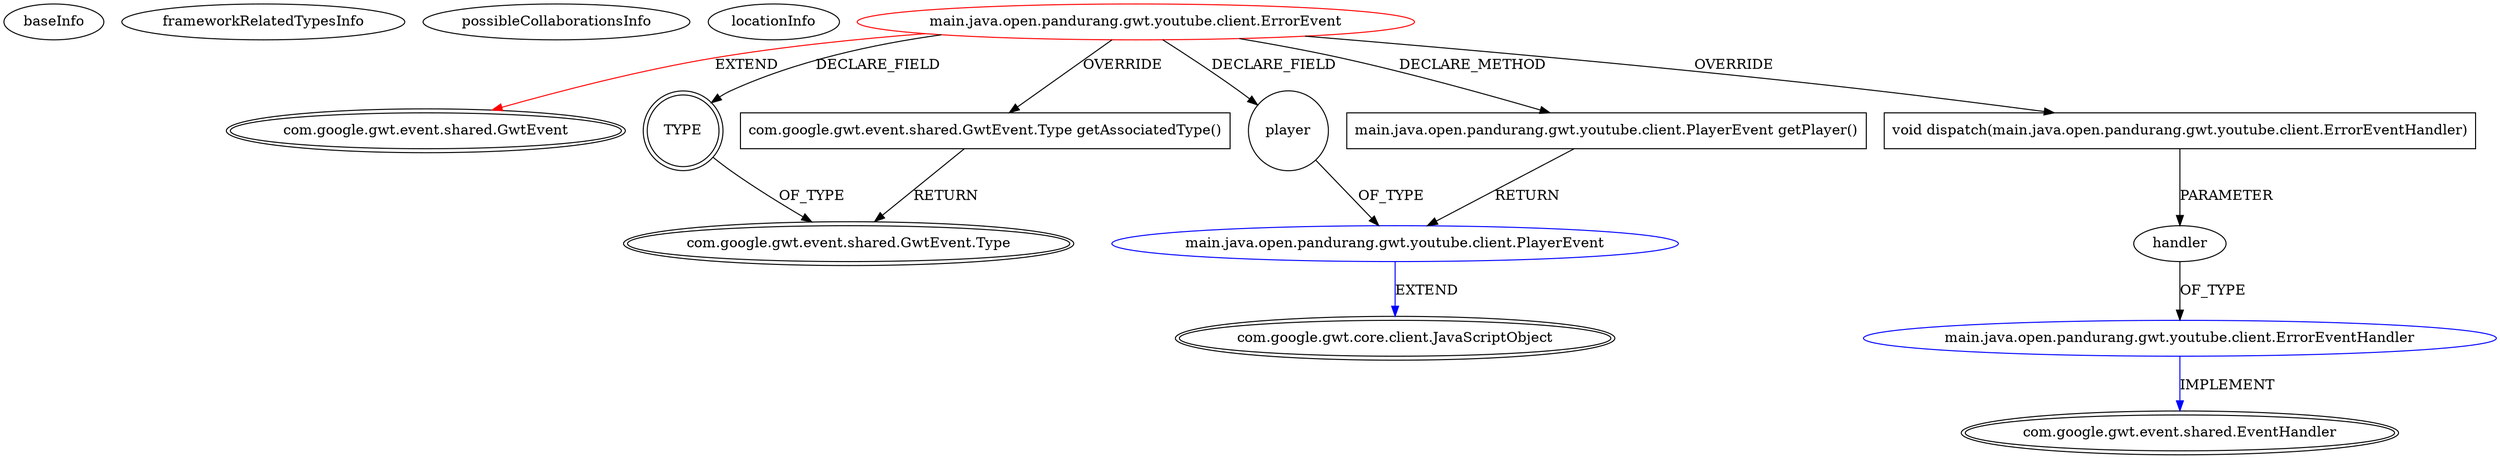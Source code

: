 digraph {
baseInfo[graphId=4256,category="extension_graph",isAnonymous=false,possibleRelation=true]
frameworkRelatedTypesInfo[0="com.google.gwt.event.shared.GwtEvent"]
possibleCollaborationsInfo[0="4256~CLIENT_METHOD_DECLARATION-RETURN_TYPE-FIELD_DECLARATION-~com.google.gwt.event.shared.GwtEvent ~com.google.gwt.core.client.JavaScriptObject ~false~false",1="4256~OVERRIDING_METHOD_DECLARATION-PARAMETER_DECLARATION-~com.google.gwt.event.shared.GwtEvent ~com.google.gwt.event.shared.EventHandler ~false~false"]
locationInfo[projectName="pandurangpatil-gwt-youtube",filePath="/pandurangpatil-gwt-youtube/gwt-youtube-master/gwt-youtube-player/src/main/java/open/pandurang/gwt/youtube/client/ErrorEvent.java",contextSignature="ErrorEvent",graphId="4256"]
0[label="main.java.open.pandurang.gwt.youtube.client.ErrorEvent",vertexType="ROOT_CLIENT_CLASS_DECLARATION",isFrameworkType=false,color=red]
1[label="com.google.gwt.event.shared.GwtEvent",vertexType="FRAMEWORK_CLASS_TYPE",isFrameworkType=true,peripheries=2]
2[label="TYPE",vertexType="FIELD_DECLARATION",isFrameworkType=true,peripheries=2,shape=circle]
3[label="com.google.gwt.event.shared.GwtEvent.Type",vertexType="FRAMEWORK_CLASS_TYPE",isFrameworkType=true,peripheries=2]
4[label="player",vertexType="FIELD_DECLARATION",isFrameworkType=false,shape=circle]
5[label="main.java.open.pandurang.gwt.youtube.client.PlayerEvent",vertexType="REFERENCE_CLIENT_CLASS_DECLARATION",isFrameworkType=false,color=blue]
6[label="com.google.gwt.core.client.JavaScriptObject",vertexType="FRAMEWORK_CLASS_TYPE",isFrameworkType=true,peripheries=2]
7[label="com.google.gwt.event.shared.GwtEvent.Type getAssociatedType()",vertexType="OVERRIDING_METHOD_DECLARATION",isFrameworkType=false,shape=box]
9[label="void dispatch(main.java.open.pandurang.gwt.youtube.client.ErrorEventHandler)",vertexType="OVERRIDING_METHOD_DECLARATION",isFrameworkType=false,shape=box]
10[label="handler",vertexType="PARAMETER_DECLARATION",isFrameworkType=false]
11[label="main.java.open.pandurang.gwt.youtube.client.ErrorEventHandler",vertexType="REFERENCE_CLIENT_CLASS_DECLARATION",isFrameworkType=false,color=blue]
12[label="com.google.gwt.event.shared.EventHandler",vertexType="FRAMEWORK_INTERFACE_TYPE",isFrameworkType=true,peripheries=2]
13[label="main.java.open.pandurang.gwt.youtube.client.PlayerEvent getPlayer()",vertexType="CLIENT_METHOD_DECLARATION",isFrameworkType=false,shape=box]
0->1[label="EXTEND",color=red]
0->2[label="DECLARE_FIELD"]
2->3[label="OF_TYPE"]
0->4[label="DECLARE_FIELD"]
5->6[label="EXTEND",color=blue]
4->5[label="OF_TYPE"]
0->7[label="OVERRIDE"]
7->3[label="RETURN"]
0->9[label="OVERRIDE"]
11->12[label="IMPLEMENT",color=blue]
10->11[label="OF_TYPE"]
9->10[label="PARAMETER"]
0->13[label="DECLARE_METHOD"]
13->5[label="RETURN"]
}
